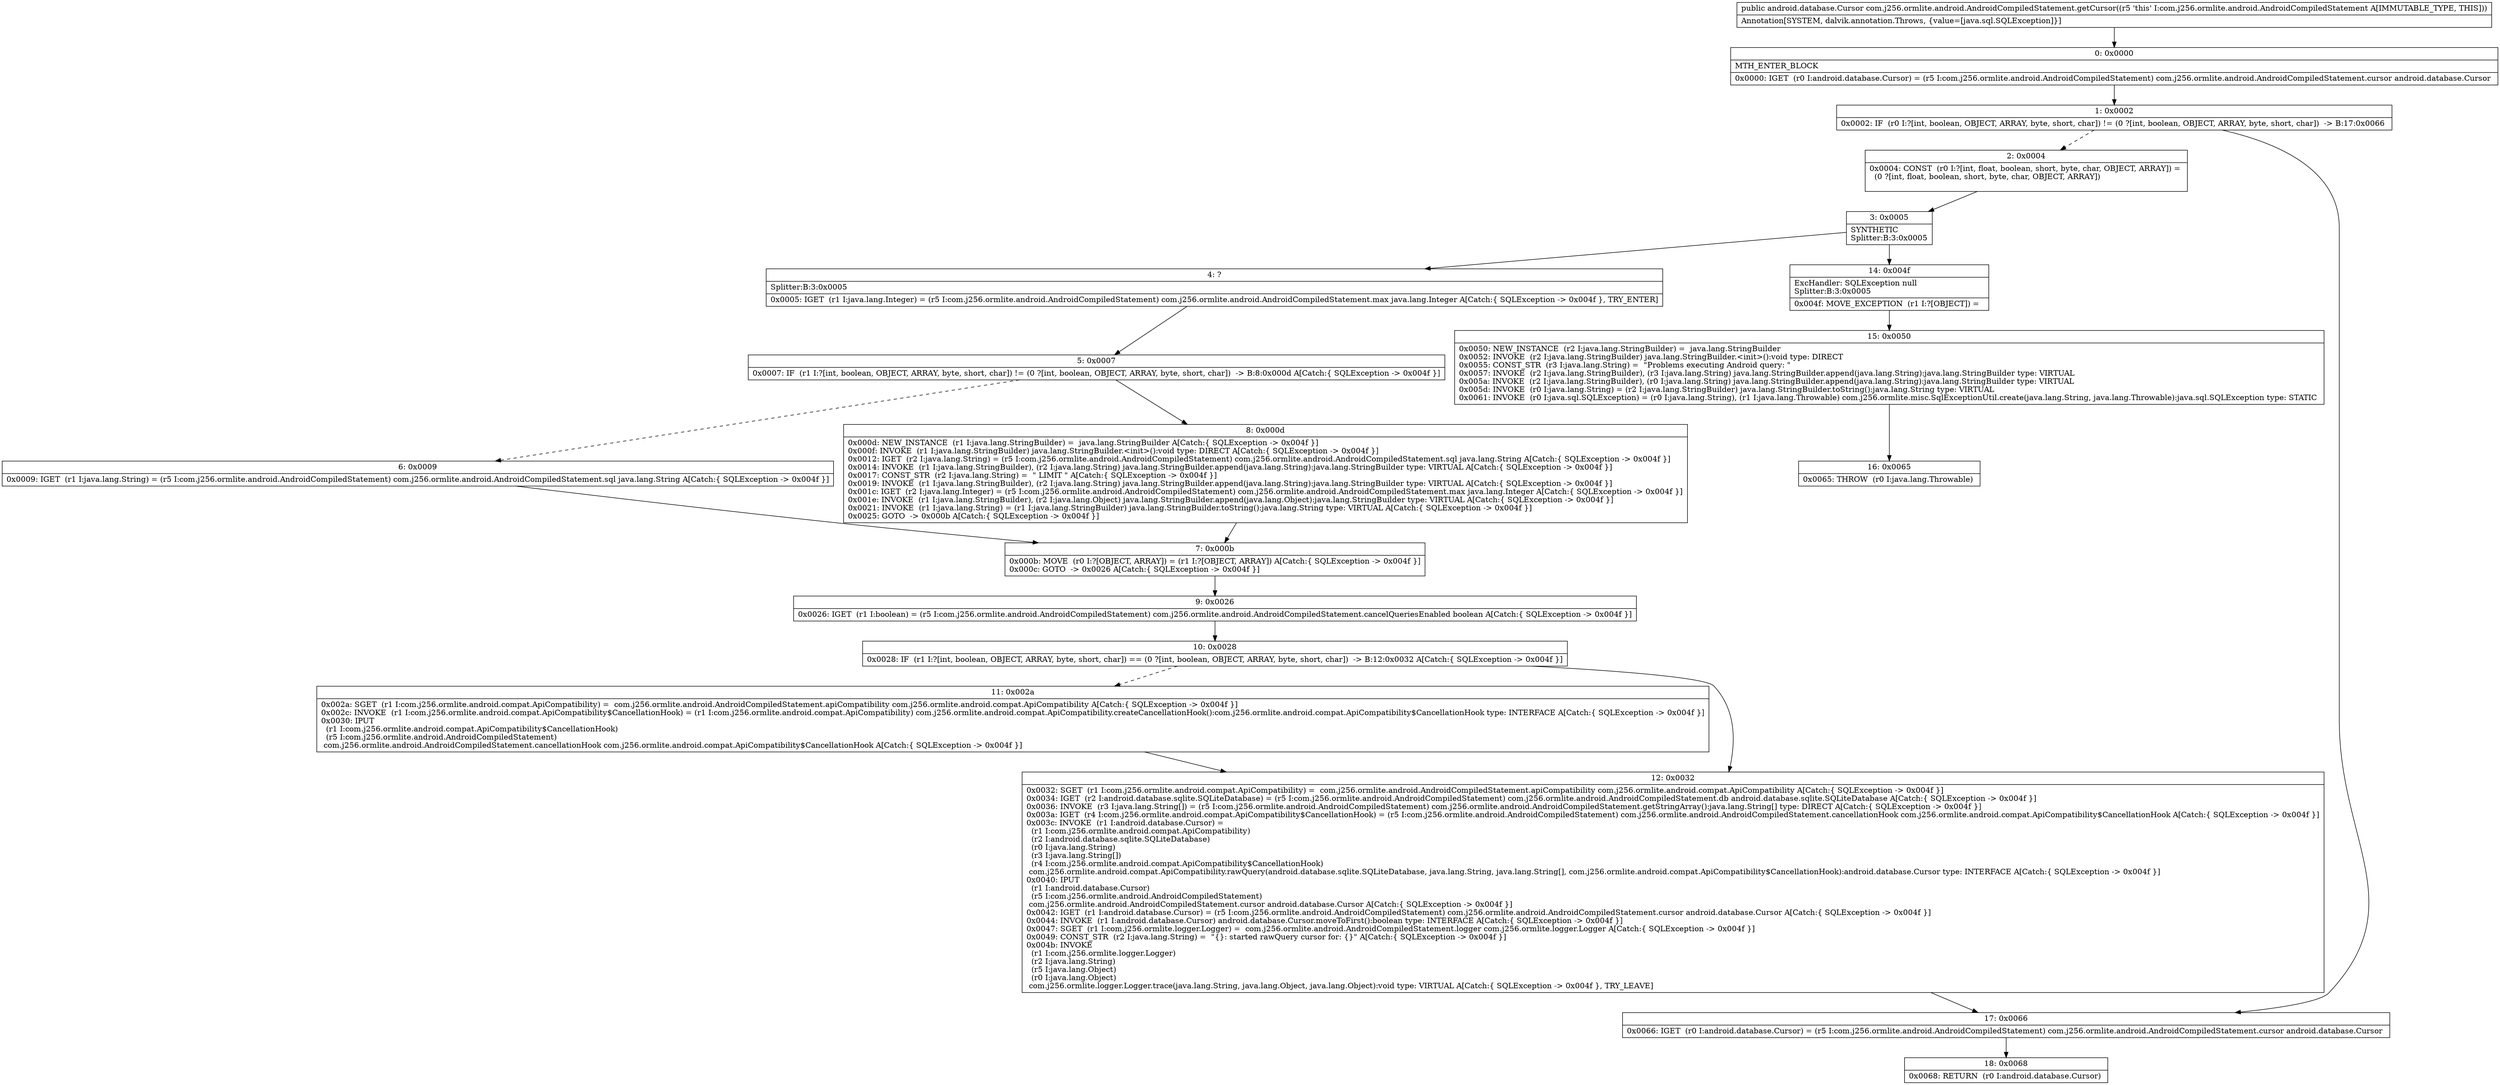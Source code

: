 digraph "CFG forcom.j256.ormlite.android.AndroidCompiledStatement.getCursor()Landroid\/database\/Cursor;" {
Node_0 [shape=record,label="{0\:\ 0x0000|MTH_ENTER_BLOCK\l|0x0000: IGET  (r0 I:android.database.Cursor) = (r5 I:com.j256.ormlite.android.AndroidCompiledStatement) com.j256.ormlite.android.AndroidCompiledStatement.cursor android.database.Cursor \l}"];
Node_1 [shape=record,label="{1\:\ 0x0002|0x0002: IF  (r0 I:?[int, boolean, OBJECT, ARRAY, byte, short, char]) != (0 ?[int, boolean, OBJECT, ARRAY, byte, short, char])  \-\> B:17:0x0066 \l}"];
Node_2 [shape=record,label="{2\:\ 0x0004|0x0004: CONST  (r0 I:?[int, float, boolean, short, byte, char, OBJECT, ARRAY]) = \l  (0 ?[int, float, boolean, short, byte, char, OBJECT, ARRAY])\l \l}"];
Node_3 [shape=record,label="{3\:\ 0x0005|SYNTHETIC\lSplitter:B:3:0x0005\l}"];
Node_4 [shape=record,label="{4\:\ ?|Splitter:B:3:0x0005\l|0x0005: IGET  (r1 I:java.lang.Integer) = (r5 I:com.j256.ormlite.android.AndroidCompiledStatement) com.j256.ormlite.android.AndroidCompiledStatement.max java.lang.Integer A[Catch:\{ SQLException \-\> 0x004f \}, TRY_ENTER]\l}"];
Node_5 [shape=record,label="{5\:\ 0x0007|0x0007: IF  (r1 I:?[int, boolean, OBJECT, ARRAY, byte, short, char]) != (0 ?[int, boolean, OBJECT, ARRAY, byte, short, char])  \-\> B:8:0x000d A[Catch:\{ SQLException \-\> 0x004f \}]\l}"];
Node_6 [shape=record,label="{6\:\ 0x0009|0x0009: IGET  (r1 I:java.lang.String) = (r5 I:com.j256.ormlite.android.AndroidCompiledStatement) com.j256.ormlite.android.AndroidCompiledStatement.sql java.lang.String A[Catch:\{ SQLException \-\> 0x004f \}]\l}"];
Node_7 [shape=record,label="{7\:\ 0x000b|0x000b: MOVE  (r0 I:?[OBJECT, ARRAY]) = (r1 I:?[OBJECT, ARRAY]) A[Catch:\{ SQLException \-\> 0x004f \}]\l0x000c: GOTO  \-\> 0x0026 A[Catch:\{ SQLException \-\> 0x004f \}]\l}"];
Node_8 [shape=record,label="{8\:\ 0x000d|0x000d: NEW_INSTANCE  (r1 I:java.lang.StringBuilder) =  java.lang.StringBuilder A[Catch:\{ SQLException \-\> 0x004f \}]\l0x000f: INVOKE  (r1 I:java.lang.StringBuilder) java.lang.StringBuilder.\<init\>():void type: DIRECT A[Catch:\{ SQLException \-\> 0x004f \}]\l0x0012: IGET  (r2 I:java.lang.String) = (r5 I:com.j256.ormlite.android.AndroidCompiledStatement) com.j256.ormlite.android.AndroidCompiledStatement.sql java.lang.String A[Catch:\{ SQLException \-\> 0x004f \}]\l0x0014: INVOKE  (r1 I:java.lang.StringBuilder), (r2 I:java.lang.String) java.lang.StringBuilder.append(java.lang.String):java.lang.StringBuilder type: VIRTUAL A[Catch:\{ SQLException \-\> 0x004f \}]\l0x0017: CONST_STR  (r2 I:java.lang.String) =  \" LIMIT \" A[Catch:\{ SQLException \-\> 0x004f \}]\l0x0019: INVOKE  (r1 I:java.lang.StringBuilder), (r2 I:java.lang.String) java.lang.StringBuilder.append(java.lang.String):java.lang.StringBuilder type: VIRTUAL A[Catch:\{ SQLException \-\> 0x004f \}]\l0x001c: IGET  (r2 I:java.lang.Integer) = (r5 I:com.j256.ormlite.android.AndroidCompiledStatement) com.j256.ormlite.android.AndroidCompiledStatement.max java.lang.Integer A[Catch:\{ SQLException \-\> 0x004f \}]\l0x001e: INVOKE  (r1 I:java.lang.StringBuilder), (r2 I:java.lang.Object) java.lang.StringBuilder.append(java.lang.Object):java.lang.StringBuilder type: VIRTUAL A[Catch:\{ SQLException \-\> 0x004f \}]\l0x0021: INVOKE  (r1 I:java.lang.String) = (r1 I:java.lang.StringBuilder) java.lang.StringBuilder.toString():java.lang.String type: VIRTUAL A[Catch:\{ SQLException \-\> 0x004f \}]\l0x0025: GOTO  \-\> 0x000b A[Catch:\{ SQLException \-\> 0x004f \}]\l}"];
Node_9 [shape=record,label="{9\:\ 0x0026|0x0026: IGET  (r1 I:boolean) = (r5 I:com.j256.ormlite.android.AndroidCompiledStatement) com.j256.ormlite.android.AndroidCompiledStatement.cancelQueriesEnabled boolean A[Catch:\{ SQLException \-\> 0x004f \}]\l}"];
Node_10 [shape=record,label="{10\:\ 0x0028|0x0028: IF  (r1 I:?[int, boolean, OBJECT, ARRAY, byte, short, char]) == (0 ?[int, boolean, OBJECT, ARRAY, byte, short, char])  \-\> B:12:0x0032 A[Catch:\{ SQLException \-\> 0x004f \}]\l}"];
Node_11 [shape=record,label="{11\:\ 0x002a|0x002a: SGET  (r1 I:com.j256.ormlite.android.compat.ApiCompatibility) =  com.j256.ormlite.android.AndroidCompiledStatement.apiCompatibility com.j256.ormlite.android.compat.ApiCompatibility A[Catch:\{ SQLException \-\> 0x004f \}]\l0x002c: INVOKE  (r1 I:com.j256.ormlite.android.compat.ApiCompatibility$CancellationHook) = (r1 I:com.j256.ormlite.android.compat.ApiCompatibility) com.j256.ormlite.android.compat.ApiCompatibility.createCancellationHook():com.j256.ormlite.android.compat.ApiCompatibility$CancellationHook type: INTERFACE A[Catch:\{ SQLException \-\> 0x004f \}]\l0x0030: IPUT  \l  (r1 I:com.j256.ormlite.android.compat.ApiCompatibility$CancellationHook)\l  (r5 I:com.j256.ormlite.android.AndroidCompiledStatement)\l com.j256.ormlite.android.AndroidCompiledStatement.cancellationHook com.j256.ormlite.android.compat.ApiCompatibility$CancellationHook A[Catch:\{ SQLException \-\> 0x004f \}]\l}"];
Node_12 [shape=record,label="{12\:\ 0x0032|0x0032: SGET  (r1 I:com.j256.ormlite.android.compat.ApiCompatibility) =  com.j256.ormlite.android.AndroidCompiledStatement.apiCompatibility com.j256.ormlite.android.compat.ApiCompatibility A[Catch:\{ SQLException \-\> 0x004f \}]\l0x0034: IGET  (r2 I:android.database.sqlite.SQLiteDatabase) = (r5 I:com.j256.ormlite.android.AndroidCompiledStatement) com.j256.ormlite.android.AndroidCompiledStatement.db android.database.sqlite.SQLiteDatabase A[Catch:\{ SQLException \-\> 0x004f \}]\l0x0036: INVOKE  (r3 I:java.lang.String[]) = (r5 I:com.j256.ormlite.android.AndroidCompiledStatement) com.j256.ormlite.android.AndroidCompiledStatement.getStringArray():java.lang.String[] type: DIRECT A[Catch:\{ SQLException \-\> 0x004f \}]\l0x003a: IGET  (r4 I:com.j256.ormlite.android.compat.ApiCompatibility$CancellationHook) = (r5 I:com.j256.ormlite.android.AndroidCompiledStatement) com.j256.ormlite.android.AndroidCompiledStatement.cancellationHook com.j256.ormlite.android.compat.ApiCompatibility$CancellationHook A[Catch:\{ SQLException \-\> 0x004f \}]\l0x003c: INVOKE  (r1 I:android.database.Cursor) = \l  (r1 I:com.j256.ormlite.android.compat.ApiCompatibility)\l  (r2 I:android.database.sqlite.SQLiteDatabase)\l  (r0 I:java.lang.String)\l  (r3 I:java.lang.String[])\l  (r4 I:com.j256.ormlite.android.compat.ApiCompatibility$CancellationHook)\l com.j256.ormlite.android.compat.ApiCompatibility.rawQuery(android.database.sqlite.SQLiteDatabase, java.lang.String, java.lang.String[], com.j256.ormlite.android.compat.ApiCompatibility$CancellationHook):android.database.Cursor type: INTERFACE A[Catch:\{ SQLException \-\> 0x004f \}]\l0x0040: IPUT  \l  (r1 I:android.database.Cursor)\l  (r5 I:com.j256.ormlite.android.AndroidCompiledStatement)\l com.j256.ormlite.android.AndroidCompiledStatement.cursor android.database.Cursor A[Catch:\{ SQLException \-\> 0x004f \}]\l0x0042: IGET  (r1 I:android.database.Cursor) = (r5 I:com.j256.ormlite.android.AndroidCompiledStatement) com.j256.ormlite.android.AndroidCompiledStatement.cursor android.database.Cursor A[Catch:\{ SQLException \-\> 0x004f \}]\l0x0044: INVOKE  (r1 I:android.database.Cursor) android.database.Cursor.moveToFirst():boolean type: INTERFACE A[Catch:\{ SQLException \-\> 0x004f \}]\l0x0047: SGET  (r1 I:com.j256.ormlite.logger.Logger) =  com.j256.ormlite.android.AndroidCompiledStatement.logger com.j256.ormlite.logger.Logger A[Catch:\{ SQLException \-\> 0x004f \}]\l0x0049: CONST_STR  (r2 I:java.lang.String) =  \"\{\}: started rawQuery cursor for: \{\}\" A[Catch:\{ SQLException \-\> 0x004f \}]\l0x004b: INVOKE  \l  (r1 I:com.j256.ormlite.logger.Logger)\l  (r2 I:java.lang.String)\l  (r5 I:java.lang.Object)\l  (r0 I:java.lang.Object)\l com.j256.ormlite.logger.Logger.trace(java.lang.String, java.lang.Object, java.lang.Object):void type: VIRTUAL A[Catch:\{ SQLException \-\> 0x004f \}, TRY_LEAVE]\l}"];
Node_14 [shape=record,label="{14\:\ 0x004f|ExcHandler: SQLException null\lSplitter:B:3:0x0005\l|0x004f: MOVE_EXCEPTION  (r1 I:?[OBJECT]) =  \l}"];
Node_15 [shape=record,label="{15\:\ 0x0050|0x0050: NEW_INSTANCE  (r2 I:java.lang.StringBuilder) =  java.lang.StringBuilder \l0x0052: INVOKE  (r2 I:java.lang.StringBuilder) java.lang.StringBuilder.\<init\>():void type: DIRECT \l0x0055: CONST_STR  (r3 I:java.lang.String) =  \"Problems executing Android query: \" \l0x0057: INVOKE  (r2 I:java.lang.StringBuilder), (r3 I:java.lang.String) java.lang.StringBuilder.append(java.lang.String):java.lang.StringBuilder type: VIRTUAL \l0x005a: INVOKE  (r2 I:java.lang.StringBuilder), (r0 I:java.lang.String) java.lang.StringBuilder.append(java.lang.String):java.lang.StringBuilder type: VIRTUAL \l0x005d: INVOKE  (r0 I:java.lang.String) = (r2 I:java.lang.StringBuilder) java.lang.StringBuilder.toString():java.lang.String type: VIRTUAL \l0x0061: INVOKE  (r0 I:java.sql.SQLException) = (r0 I:java.lang.String), (r1 I:java.lang.Throwable) com.j256.ormlite.misc.SqlExceptionUtil.create(java.lang.String, java.lang.Throwable):java.sql.SQLException type: STATIC \l}"];
Node_16 [shape=record,label="{16\:\ 0x0065|0x0065: THROW  (r0 I:java.lang.Throwable) \l}"];
Node_17 [shape=record,label="{17\:\ 0x0066|0x0066: IGET  (r0 I:android.database.Cursor) = (r5 I:com.j256.ormlite.android.AndroidCompiledStatement) com.j256.ormlite.android.AndroidCompiledStatement.cursor android.database.Cursor \l}"];
Node_18 [shape=record,label="{18\:\ 0x0068|0x0068: RETURN  (r0 I:android.database.Cursor) \l}"];
MethodNode[shape=record,label="{public android.database.Cursor com.j256.ormlite.android.AndroidCompiledStatement.getCursor((r5 'this' I:com.j256.ormlite.android.AndroidCompiledStatement A[IMMUTABLE_TYPE, THIS]))  | Annotation[SYSTEM, dalvik.annotation.Throws, \{value=[java.sql.SQLException]\}]\l}"];
MethodNode -> Node_0;
Node_0 -> Node_1;
Node_1 -> Node_2[style=dashed];
Node_1 -> Node_17;
Node_2 -> Node_3;
Node_3 -> Node_4;
Node_3 -> Node_14;
Node_4 -> Node_5;
Node_5 -> Node_6[style=dashed];
Node_5 -> Node_8;
Node_6 -> Node_7;
Node_7 -> Node_9;
Node_8 -> Node_7;
Node_9 -> Node_10;
Node_10 -> Node_11[style=dashed];
Node_10 -> Node_12;
Node_11 -> Node_12;
Node_12 -> Node_17;
Node_14 -> Node_15;
Node_15 -> Node_16;
Node_17 -> Node_18;
}

